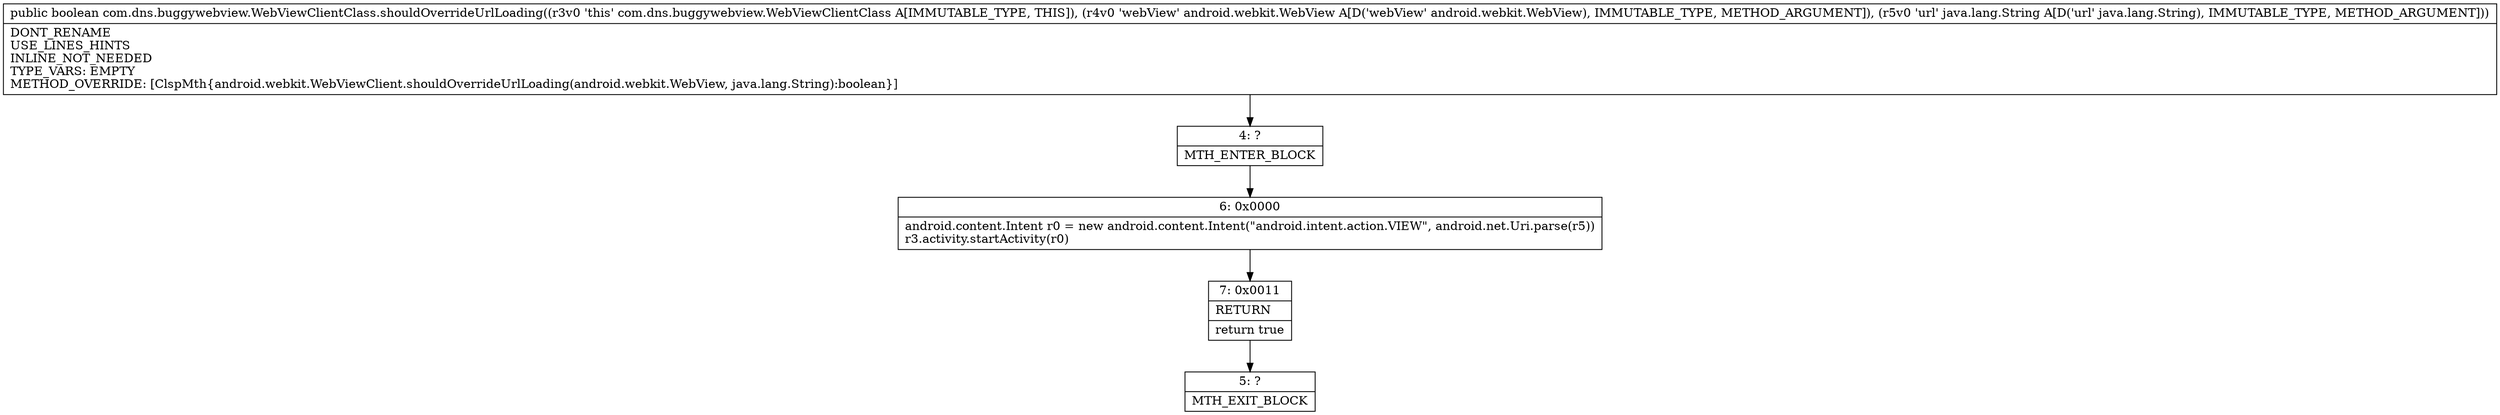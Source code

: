 digraph "CFG forcom.dns.buggywebview.WebViewClientClass.shouldOverrideUrlLoading(Landroid\/webkit\/WebView;Ljava\/lang\/String;)Z" {
Node_4 [shape=record,label="{4\:\ ?|MTH_ENTER_BLOCK\l}"];
Node_6 [shape=record,label="{6\:\ 0x0000|android.content.Intent r0 = new android.content.Intent(\"android.intent.action.VIEW\", android.net.Uri.parse(r5))\lr3.activity.startActivity(r0)\l}"];
Node_7 [shape=record,label="{7\:\ 0x0011|RETURN\l|return true\l}"];
Node_5 [shape=record,label="{5\:\ ?|MTH_EXIT_BLOCK\l}"];
MethodNode[shape=record,label="{public boolean com.dns.buggywebview.WebViewClientClass.shouldOverrideUrlLoading((r3v0 'this' com.dns.buggywebview.WebViewClientClass A[IMMUTABLE_TYPE, THIS]), (r4v0 'webView' android.webkit.WebView A[D('webView' android.webkit.WebView), IMMUTABLE_TYPE, METHOD_ARGUMENT]), (r5v0 'url' java.lang.String A[D('url' java.lang.String), IMMUTABLE_TYPE, METHOD_ARGUMENT]))  | DONT_RENAME\lUSE_LINES_HINTS\lINLINE_NOT_NEEDED\lTYPE_VARS: EMPTY\lMETHOD_OVERRIDE: [ClspMth\{android.webkit.WebViewClient.shouldOverrideUrlLoading(android.webkit.WebView, java.lang.String):boolean\}]\l}"];
MethodNode -> Node_4;Node_4 -> Node_6;
Node_6 -> Node_7;
Node_7 -> Node_5;
}

